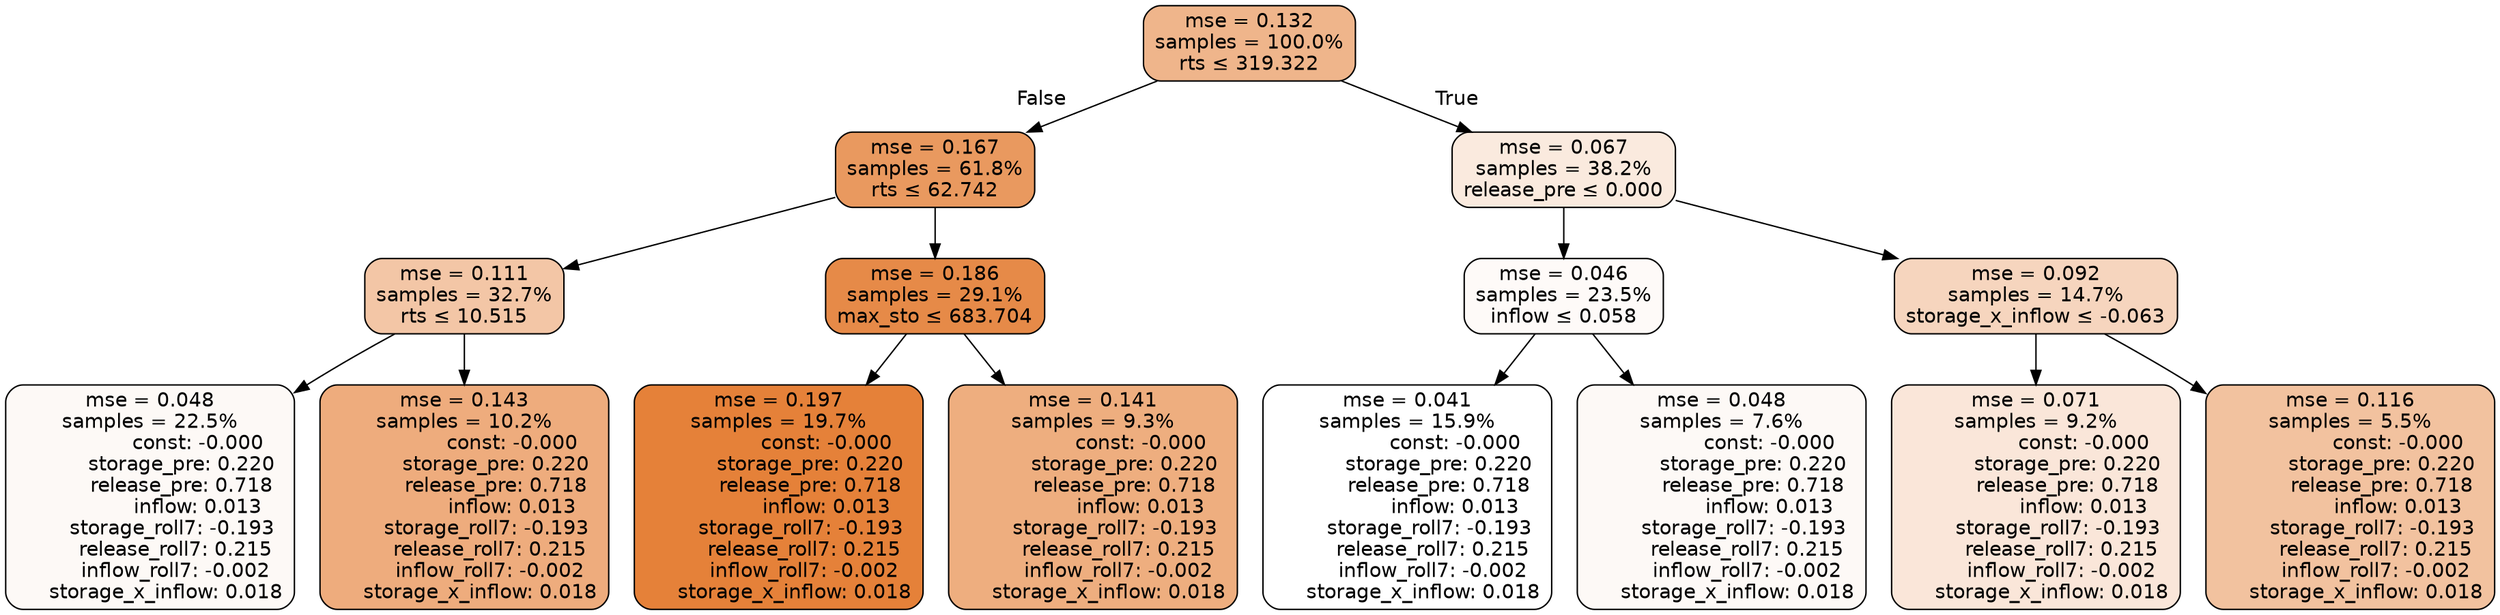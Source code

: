 digraph tree {
node [shape=rectangle, style="filled, rounded", color="black", fontname=helvetica] ;
edge [fontname=helvetica] ;
	"0" [label="mse = 0.132
samples = 100.0%
rts &le; 319.322", fillcolor="#efb58b"]
	"1" [label="mse = 0.167
samples = 61.8%
rts &le; 62.742", fillcolor="#e9995f"]
	"2" [label="mse = 0.111
samples = 32.7%
rts &le; 10.515", fillcolor="#f3c6a6"]
	"3" [label="mse = 0.048
samples = 22.5%
               const: -0.000
          storage_pre: 0.220
          release_pre: 0.718
               inflow: 0.013
       storage_roll7: -0.193
        release_roll7: 0.215
        inflow_roll7: -0.002
     storage_x_inflow: 0.018", fillcolor="#fdf9f6"]
	"4" [label="mse = 0.143
samples = 10.2%
               const: -0.000
          storage_pre: 0.220
          release_pre: 0.718
               inflow: 0.013
       storage_roll7: -0.193
        release_roll7: 0.215
        inflow_roll7: -0.002
     storage_x_inflow: 0.018", fillcolor="#eeac7d"]
	"5" [label="mse = 0.186
samples = 29.1%
max_sto &le; 683.704", fillcolor="#e68a48"]
	"6" [label="mse = 0.197
samples = 19.7%
               const: -0.000
          storage_pre: 0.220
          release_pre: 0.718
               inflow: 0.013
       storage_roll7: -0.193
        release_roll7: 0.215
        inflow_roll7: -0.002
     storage_x_inflow: 0.018", fillcolor="#e58139"]
	"7" [label="mse = 0.141
samples = 9.3%
               const: -0.000
          storage_pre: 0.220
          release_pre: 0.718
               inflow: 0.013
       storage_roll7: -0.193
        release_roll7: 0.215
        inflow_roll7: -0.002
     storage_x_inflow: 0.018", fillcolor="#eeae7f"]
	"8" [label="mse = 0.067
samples = 38.2%
release_pre &le; 0.000", fillcolor="#faeade"]
	"9" [label="mse = 0.046
samples = 23.5%
inflow &le; 0.058", fillcolor="#fefaf8"]
	"10" [label="mse = 0.041
samples = 15.9%
               const: -0.000
          storage_pre: 0.220
          release_pre: 0.718
               inflow: 0.013
       storage_roll7: -0.193
        release_roll7: 0.215
        inflow_roll7: -0.002
     storage_x_inflow: 0.018", fillcolor="#ffffff"]
	"11" [label="mse = 0.048
samples = 7.6%
               const: -0.000
          storage_pre: 0.220
          release_pre: 0.718
               inflow: 0.013
       storage_roll7: -0.193
        release_roll7: 0.215
        inflow_roll7: -0.002
     storage_x_inflow: 0.018", fillcolor="#fdf9f6"]
	"12" [label="mse = 0.092
samples = 14.7%
storage_x_inflow &le; -0.063", fillcolor="#f6d5be"]
	"13" [label="mse = 0.071
samples = 9.2%
               const: -0.000
          storage_pre: 0.220
          release_pre: 0.718
               inflow: 0.013
       storage_roll7: -0.193
        release_roll7: 0.215
        inflow_roll7: -0.002
     storage_x_inflow: 0.018", fillcolor="#fae6d9"]
	"14" [label="mse = 0.116
samples = 5.5%
               const: -0.000
          storage_pre: 0.220
          release_pre: 0.718
               inflow: 0.013
       storage_roll7: -0.193
        release_roll7: 0.215
        inflow_roll7: -0.002
     storage_x_inflow: 0.018", fillcolor="#f2c29f"]

	"0" -> "1" [labeldistance=2.5, labelangle=45, headlabel="False"]
	"1" -> "2"
	"2" -> "3"
	"2" -> "4"
	"1" -> "5"
	"5" -> "6"
	"5" -> "7"
	"0" -> "8" [labeldistance=2.5, labelangle=-45, headlabel="True"]
	"8" -> "9"
	"9" -> "10"
	"9" -> "11"
	"8" -> "12"
	"12" -> "13"
	"12" -> "14"
}